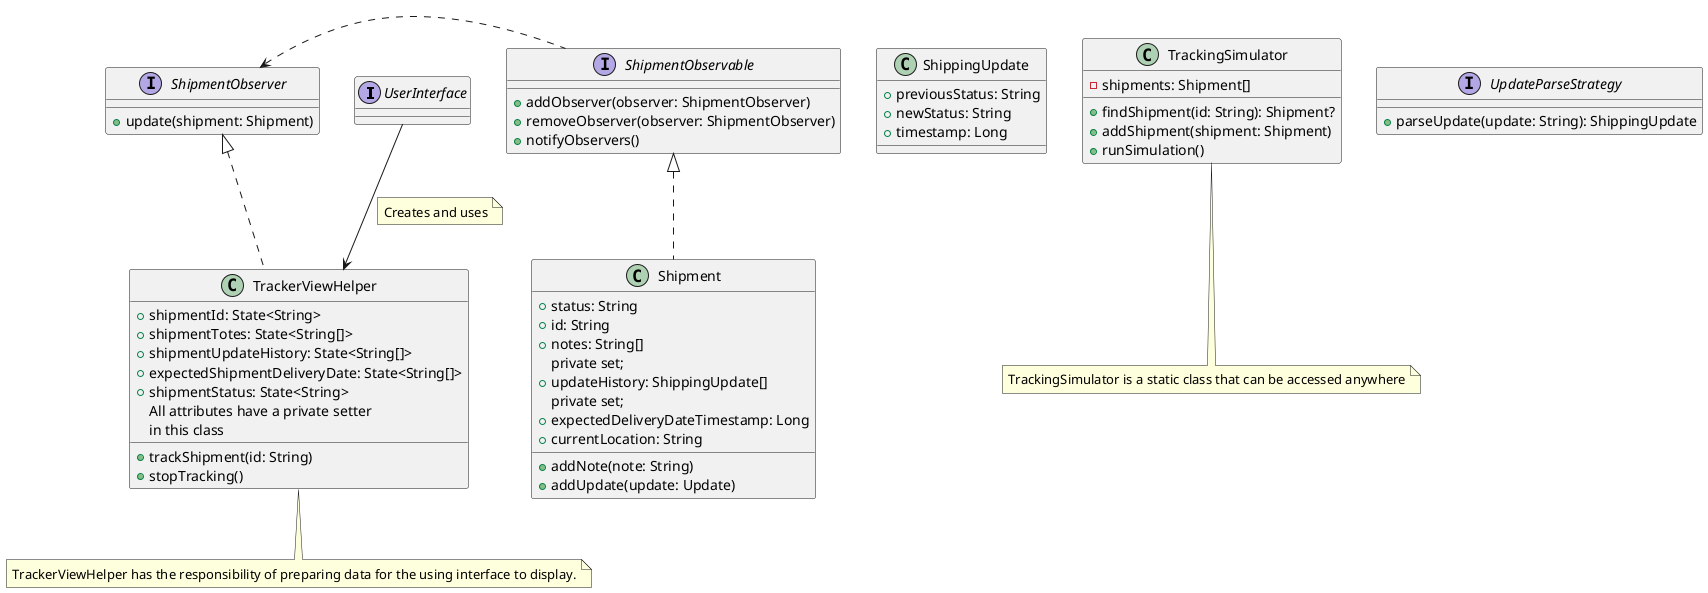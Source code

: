 @startuml "Shipment Tracker"

interface UserInterface

class TrackerViewHelper {
    + shipmentId: State<String>
    + shipmentTotes: State<String[]>
    + shipmentUpdateHistory: State<String[]>
    + expectedShipmentDeliveryDate: State<String[]>
    + shipmentStatus: State<String>
    All attributes have a private setter
    in this class

    + trackShipment(id: String)
    + stopTracking()
}

interface ShipmentObserver {
    + update(shipment: Shipment)
}

interface ShipmentObservable {
    + addObserver(observer: ShipmentObserver)
    + removeObserver(observer: ShipmentObserver)
    + notifyObservers()
}
    
note "TrackerViewHelper has the responsibility of preparing data for the using interface to display." as viewHelperNote

class ShippingUpdate {
    + previousStatus: String
    + newStatus: String
    + timestamp: Long
}

class Shipment {
    +status: String
    +id: String
    +notes: String[]
    private set;
    +updateHistory: ShippingUpdate[]
    private set;
    +expectedDeliveryDateTimestamp: Long
    +currentLocation: String
    +addNote(note: String)
    +addUpdate(update: Update)
}

class TrackingSimulator {
    - shipments: Shipment[]
    + findShipment(id: String): Shipment?
    + addShipment(shipment: Shipment)
    + runSimulation()
}

note "TrackingSimulator is a static class that can be accessed anywhere" as tsimnote

interface UpdateParseStrategy {
    + parseUpdate(update: String): ShippingUpdate

}

TrackerViewHelper .u.|> ShipmentObserver
ShipmentObservable .l.> ShipmentObserver
Shipment .u.|> ShipmentObservable
UserInterface --> TrackerViewHelper
note on link: Creates and uses
TrackerViewHelper -- viewHelperNote
TrackingSimulator -- tsimnote

@enduml
